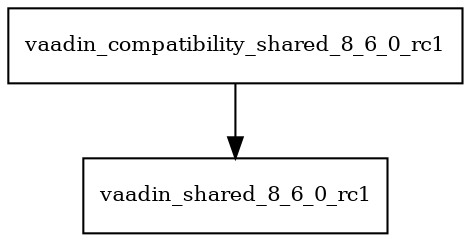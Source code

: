 digraph vaadin_compatibility_shared_8_6_0_rc1_dependencies {
  node [shape = box, fontsize=10.0];
  vaadin_compatibility_shared_8_6_0_rc1 -> vaadin_shared_8_6_0_rc1;
}
